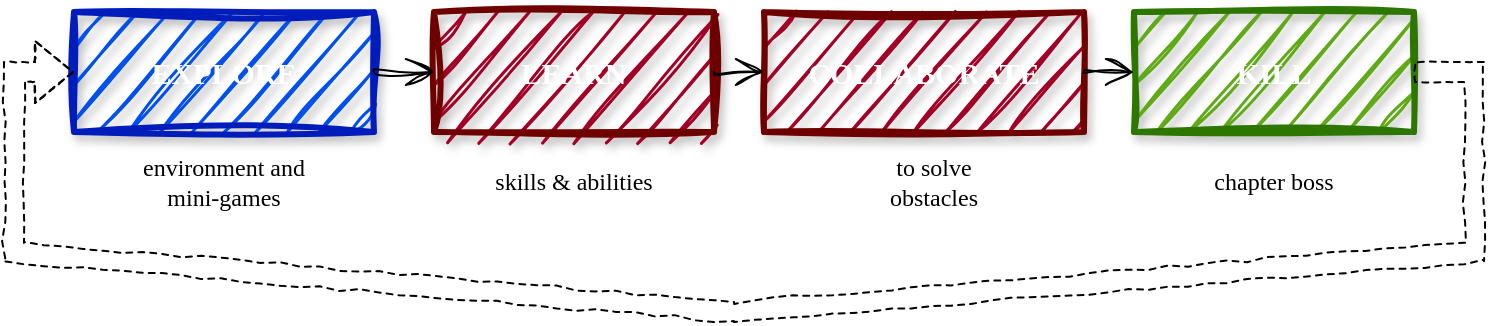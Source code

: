 <mxfile version="28.2.3">
  <diagram name="Page-1" id="ZE6_5lemtYsxOAGkz07i">
    <mxGraphModel dx="925" dy="543" grid="1" gridSize="10" guides="1" tooltips="1" connect="1" arrows="1" fold="1" page="1" pageScale="1" pageWidth="850" pageHeight="1100" math="0" shadow="0">
      <root>
        <mxCell id="0" />
        <mxCell id="1" parent="0" />
        <mxCell id="voLbpQutr07BWDNycAb0-1" value="EXPLORE" style="rounded=0;fillColor=light-dark(#0050EF,#66FFFF);strokeColor=light-dark(#001DBC,#CCFFFF);fontColor=#ffffff;comic=1;enumerate=0;treeMoving=0;treeFolding=0;strokeWidth=3;glass=0;shadow=1;sketch=1;curveFitting=1;jiggle=2;fontFamily=DynaPuff;fontStyle=1;labelBackgroundColor=none;textShadow=0;labelBorderColor=none;whiteSpace=wrap;html=1;fontSource=https%3A%2F%2Ffonts.googleapis.com%2Fcss2%3Ffamily%3DDynaPuff%3Awght%40400..700%26family%3DOi%26display%3Dswap%22%20rel%3D%22stylesheet;fontSize=15;" parent="1" vertex="1">
          <mxGeometry x="80" y="260" width="150" height="60" as="geometry" />
        </mxCell>
        <mxCell id="voLbpQutr07BWDNycAb0-2" value="LEARN" style="rounded=0;fillColor=light-dark(#A20025,#FF99CC);strokeColor=light-dark(#6F0000,#FFCCE6);fontColor=#ffffff;comic=1;enumerate=0;treeMoving=0;treeFolding=0;strokeWidth=3;glass=0;shadow=1;sketch=1;curveFitting=1;jiggle=2;fontFamily=DynaPuff;fontStyle=1;labelBackgroundColor=none;textShadow=0;labelBorderColor=none;whiteSpace=wrap;html=1;fontSource=https%3A%2F%2Ffonts.googleapis.com%2Fcss2%3Ffamily%3DDynaPuff%3Awght%40400..700%26family%3DOi%26display%3Dswap%22%20rel%3D%22stylesheet;fontSize=15;" parent="1" vertex="1">
          <mxGeometry x="260" y="260" width="140" height="60" as="geometry" />
        </mxCell>
        <mxCell id="voLbpQutr07BWDNycAb0-3" value="COLLABORATE" style="rounded=0;fillColor=light-dark(#A20025,#6666FF);strokeColor=light-dark(#6F0000,#E5CCFF);fontColor=#ffffff;comic=1;enumerate=0;treeMoving=0;treeFolding=0;strokeWidth=3;glass=0;shadow=1;sketch=1;curveFitting=1;jiggle=2;fontFamily=DynaPuff;fontStyle=1;labelBackgroundColor=none;textShadow=0;labelBorderColor=none;whiteSpace=wrap;html=1;fontSource=https%3A%2F%2Ffonts.googleapis.com%2Fcss2%3Ffamily%3DDynaPuff%3Awght%40400..700%26family%3DOi%26display%3Dswap%22%20rel%3D%22stylesheet;fontSize=15;" parent="1" vertex="1">
          <mxGeometry x="425" y="260" width="160" height="60" as="geometry" />
        </mxCell>
        <mxCell id="voLbpQutr07BWDNycAb0-5" value="KILL" style="rounded=0;fillColor=light-dark(#60A917,#B266FF);strokeColor=light-dark(#2D7600,#CCCCFF);fontColor=#ffffff;comic=1;enumerate=0;treeMoving=0;treeFolding=0;strokeWidth=3;glass=0;shadow=1;sketch=1;curveFitting=1;jiggle=2;fontFamily=DynaPuff;fontStyle=1;labelBackgroundColor=none;textShadow=0;labelBorderColor=none;whiteSpace=wrap;html=1;fontSource=https%3A%2F%2Ffonts.googleapis.com%2Fcss2%3Ffamily%3DDynaPuff%3Awght%40400..700%26family%3DOi%26display%3Dswap%22%20rel%3D%22stylesheet;fontSize=15;" parent="1" vertex="1">
          <mxGeometry x="610" y="260" width="140" height="60" as="geometry" />
        </mxCell>
        <mxCell id="wJ4ixOV1RO786vI5CnMP-1" value="" style="endArrow=open;html=1;rounded=0;entryX=0;entryY=0.5;entryDx=0;entryDy=0;exitX=1;exitY=0.5;exitDx=0;exitDy=0;curved=1;endFill=0;comic=1;endSize=12;startSize=15;sketch=1;curveFitting=1;jiggle=2;" edge="1" parent="1" source="voLbpQutr07BWDNycAb0-1" target="voLbpQutr07BWDNycAb0-2">
          <mxGeometry relative="1" as="geometry">
            <mxPoint x="260" y="219.5" as="sourcePoint" />
            <mxPoint x="310" y="220" as="targetPoint" />
          </mxGeometry>
        </mxCell>
        <mxCell id="wJ4ixOV1RO786vI5CnMP-3" value="" style="endArrow=open;html=1;rounded=0;exitX=1;exitY=0.5;exitDx=0;exitDy=0;entryX=0;entryY=0.5;entryDx=0;entryDy=0;curved=1;comic=1;sketch=1;jiggle=2;curveFitting=1;strokeColor=default;align=center;verticalAlign=middle;fontFamily=Helvetica;fontSize=11;fontColor=default;labelBackgroundColor=default;startSize=15;endFill=0;endSize=12;" edge="1" parent="1" source="voLbpQutr07BWDNycAb0-2" target="voLbpQutr07BWDNycAb0-3">
          <mxGeometry relative="1" as="geometry">
            <mxPoint x="410" y="310" as="sourcePoint" />
            <mxPoint x="510" y="310" as="targetPoint" />
          </mxGeometry>
        </mxCell>
        <mxCell id="wJ4ixOV1RO786vI5CnMP-5" value="" style="endArrow=open;html=1;rounded=0;exitX=1;exitY=0.5;exitDx=0;exitDy=0;entryX=0;entryY=0.5;entryDx=0;entryDy=0;curved=1;comic=1;sketch=1;jiggle=2;curveFitting=1;strokeColor=default;align=center;verticalAlign=middle;fontFamily=Helvetica;fontSize=11;fontColor=default;labelBackgroundColor=default;startSize=15;endFill=0;endSize=12;" edge="1" parent="1" source="voLbpQutr07BWDNycAb0-3" target="voLbpQutr07BWDNycAb0-5">
          <mxGeometry relative="1" as="geometry">
            <mxPoint x="650" y="289.5" as="sourcePoint" />
            <mxPoint x="430" y="460" as="targetPoint" />
          </mxGeometry>
        </mxCell>
        <mxCell id="wJ4ixOV1RO786vI5CnMP-7" value="" style="endArrow=classic;html=1;rounded=0;exitX=1;exitY=0.5;exitDx=0;exitDy=0;entryX=0;entryY=0.5;entryDx=0;entryDy=0;curved=1;shape=flexArrow;dashed=1;comic=1;" edge="1" parent="1" source="voLbpQutr07BWDNycAb0-5" target="voLbpQutr07BWDNycAb0-1">
          <mxGeometry relative="1" as="geometry">
            <mxPoint x="695" y="410" as="sourcePoint" />
            <mxPoint x="150" y="440" as="targetPoint" />
            <Array as="points">
              <mxPoint x="780" y="290" />
              <mxPoint x="780" y="380" />
              <mxPoint x="410" y="410" />
              <mxPoint x="50" y="380" />
              <mxPoint x="50" y="290" />
            </Array>
          </mxGeometry>
        </mxCell>
        <mxCell id="wJ4ixOV1RO786vI5CnMP-10" value="skills &amp;amp; abilities" style="text;html=1;align=center;verticalAlign=middle;whiteSpace=wrap;rounded=0;fontFamily=DynaPuff;fontSource=https%3A%2F%2Ffonts.googleapis.com%2Fcss2%3Ffamily%3DDynaPuff%3Awght%40400..700%26family%3DOi%26display%3Dswap%22%20rel%3D%22stylesheet;" vertex="1" parent="1">
          <mxGeometry x="285" y="330" width="90" height="30" as="geometry" />
        </mxCell>
        <mxCell id="wJ4ixOV1RO786vI5CnMP-11" value="to solve obstacles" style="text;html=1;align=center;verticalAlign=middle;whiteSpace=wrap;rounded=0;fontFamily=DynaPuff;fontSource=https%3A%2F%2Ffonts.googleapis.com%2Fcss2%3Ffamily%3DDynaPuff%3Awght%40400..700%26family%3DOi%26display%3Dswap%22%20rel%3D%22stylesheet;" vertex="1" parent="1">
          <mxGeometry x="470" y="330" width="80" height="30" as="geometry" />
        </mxCell>
        <mxCell id="wJ4ixOV1RO786vI5CnMP-12" value="chapter boss" style="text;html=1;align=center;verticalAlign=middle;whiteSpace=wrap;rounded=0;fontFamily=DynaPuff;fontSource=https%3A%2F%2Ffonts.googleapis.com%2Fcss2%3Ffamily%3DDynaPuff%3Awght%40400..700%26family%3DOi%26display%3Dswap%22%20rel%3D%22stylesheet;" vertex="1" parent="1">
          <mxGeometry x="635" y="330" width="90" height="30" as="geometry" />
        </mxCell>
        <mxCell id="wJ4ixOV1RO786vI5CnMP-13" value="environment and mini-games" style="text;html=1;align=center;verticalAlign=middle;whiteSpace=wrap;rounded=0;fontFamily=DynaPuff;fontSource=https%3A%2F%2Ffonts.googleapis.com%2Fcss2%3Ffamily%3DDynaPuff%3Awght%40400..700%26family%3DOi%26display%3Dswap%22%20rel%3D%22stylesheet;" vertex="1" parent="1">
          <mxGeometry x="100" y="330" width="110" height="30" as="geometry" />
        </mxCell>
      </root>
    </mxGraphModel>
  </diagram>
</mxfile>
